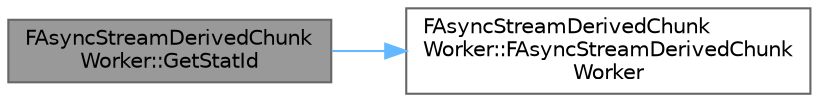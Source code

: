 digraph "FAsyncStreamDerivedChunkWorker::GetStatId"
{
 // INTERACTIVE_SVG=YES
 // LATEX_PDF_SIZE
  bgcolor="transparent";
  edge [fontname=Helvetica,fontsize=10,labelfontname=Helvetica,labelfontsize=10];
  node [fontname=Helvetica,fontsize=10,shape=box,height=0.2,width=0.4];
  rankdir="LR";
  Node1 [id="Node000001",label="FAsyncStreamDerivedChunk\lWorker::GetStatId",height=0.2,width=0.4,color="gray40", fillcolor="grey60", style="filled", fontcolor="black",tooltip=" "];
  Node1 -> Node2 [id="edge1_Node000001_Node000002",color="steelblue1",style="solid",tooltip=" "];
  Node2 [id="Node000002",label="FAsyncStreamDerivedChunk\lWorker::FAsyncStreamDerivedChunk\lWorker",height=0.2,width=0.4,color="grey40", fillcolor="white", style="filled",URL="$d5/d19/classFAsyncStreamDerivedChunkWorker.html#a920d83158119376f6b6850062f6b5645",tooltip="Initialization constructor."];
}
